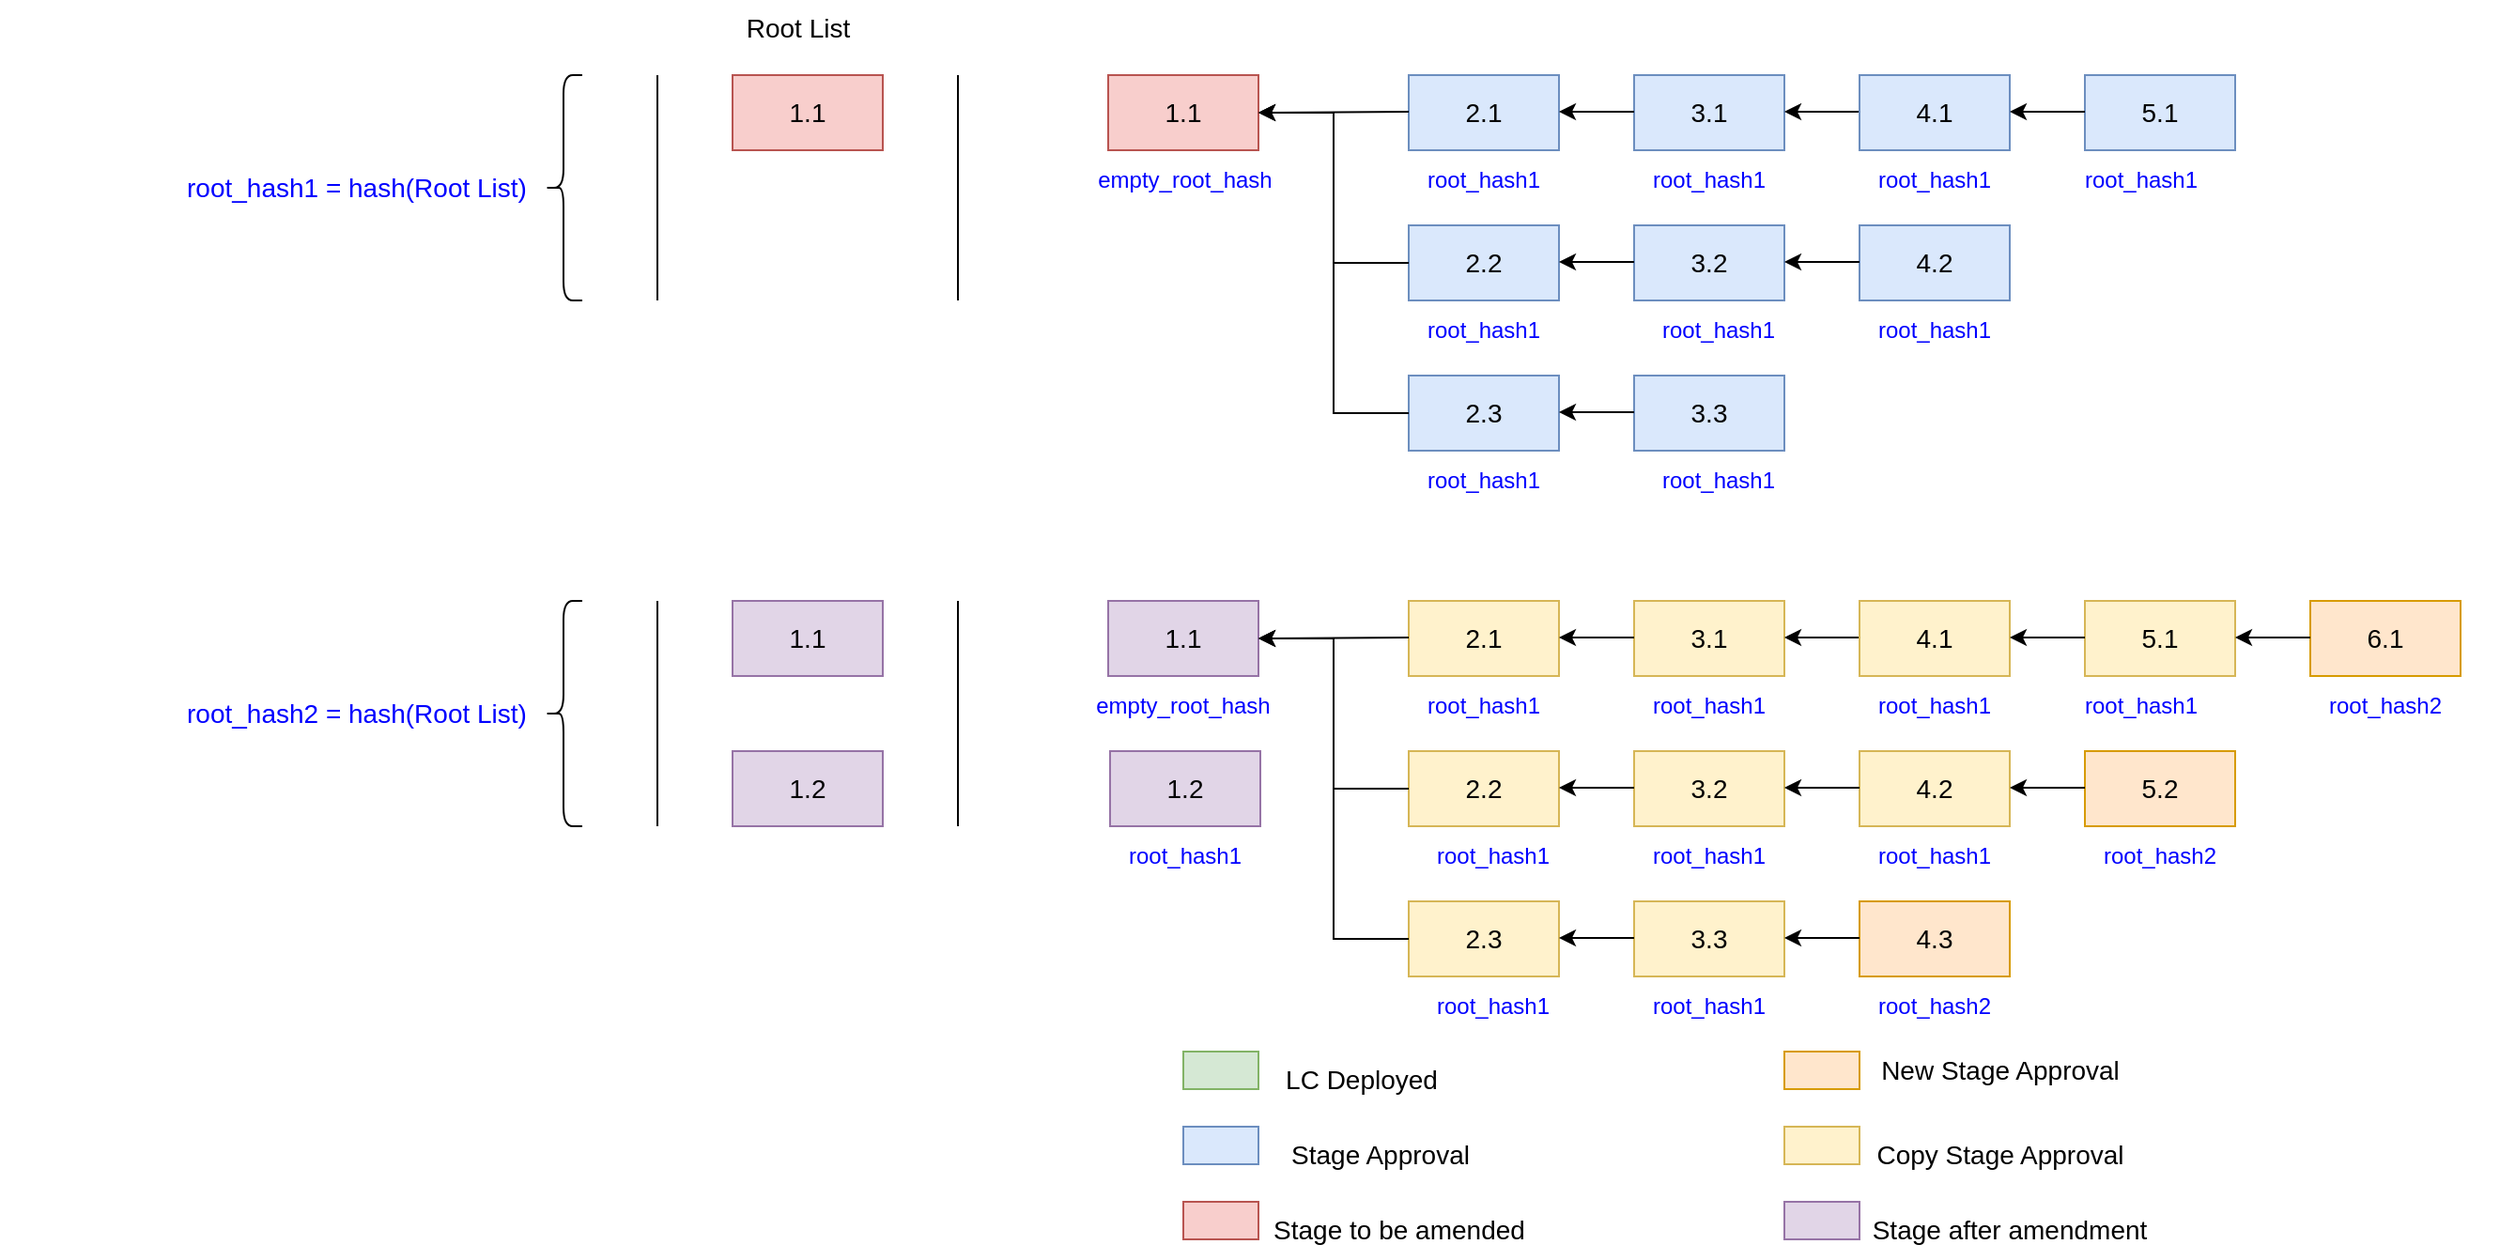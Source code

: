 <mxfile version="18.0.7" type="device"><diagram id="9ahsGjUvnghgpk4HFN8c" name="Page-1"><mxGraphModel dx="1855" dy="713" grid="1" gridSize="10" guides="1" tooltips="1" connect="1" arrows="1" fold="1" page="1" pageScale="1" pageWidth="850" pageHeight="1100" math="0" shadow="0"><root><mxCell id="0"/><mxCell id="1" parent="0"/><mxCell id="de37TaFGOWWzAti_uAGI-1" value="&lt;font style=&quot;font-size: 14px;&quot;&gt;1.1&lt;/font&gt;" style="rounded=0;whiteSpace=wrap;html=1;fillColor=#f8cecc;strokeColor=#b85450;" parent="1" vertex="1"><mxGeometry x="40" y="160" width="80" height="40" as="geometry"/></mxCell><mxCell id="de37TaFGOWWzAti_uAGI-2" value="&lt;font style=&quot;font-size: 14px;&quot;&gt;2.1&lt;/font&gt;" style="rounded=0;whiteSpace=wrap;html=1;fillColor=#dae8fc;strokeColor=#6c8ebf;" parent="1" vertex="1"><mxGeometry x="200" y="160" width="80" height="40" as="geometry"/></mxCell><mxCell id="de37TaFGOWWzAti_uAGI-3" value="&lt;font style=&quot;font-size: 14px;&quot;&gt;2.2&lt;/font&gt;" style="rounded=0;whiteSpace=wrap;html=1;fillColor=#dae8fc;strokeColor=#6c8ebf;" parent="1" vertex="1"><mxGeometry x="200" y="240" width="80" height="40" as="geometry"/></mxCell><mxCell id="de37TaFGOWWzAti_uAGI-4" value="&lt;font style=&quot;font-size: 14px;&quot;&gt;2.3&lt;/font&gt;" style="rounded=0;whiteSpace=wrap;html=1;fillColor=#dae8fc;strokeColor=#6c8ebf;" parent="1" vertex="1"><mxGeometry x="200" y="320" width="80" height="40" as="geometry"/></mxCell><mxCell id="de37TaFGOWWzAti_uAGI-5" value="&lt;font style=&quot;font-size: 14px;&quot;&gt;3.1&lt;/font&gt;" style="rounded=0;whiteSpace=wrap;html=1;fillColor=#dae8fc;strokeColor=#6c8ebf;" parent="1" vertex="1"><mxGeometry x="320" y="160" width="80" height="40" as="geometry"/></mxCell><mxCell id="de37TaFGOWWzAti_uAGI-6" value="&lt;font style=&quot;font-size: 14px;&quot;&gt;3.2&lt;/font&gt;" style="rounded=0;whiteSpace=wrap;html=1;fillColor=#dae8fc;strokeColor=#6c8ebf;" parent="1" vertex="1"><mxGeometry x="320" y="240" width="80" height="40" as="geometry"/></mxCell><mxCell id="de37TaFGOWWzAti_uAGI-7" value="&lt;font style=&quot;font-size: 14px;&quot;&gt;3.3&lt;/font&gt;" style="rounded=0;whiteSpace=wrap;html=1;fillColor=#dae8fc;strokeColor=#6c8ebf;" parent="1" vertex="1"><mxGeometry x="320" y="320" width="80" height="40" as="geometry"/></mxCell><mxCell id="de37TaFGOWWzAti_uAGI-14" value="" style="endArrow=classic;html=1;rounded=0;fontSize=14;entryX=1;entryY=0.5;entryDx=0;entryDy=0;" parent="1" target="de37TaFGOWWzAti_uAGI-1" edge="1"><mxGeometry width="50" height="50" relative="1" as="geometry"><mxPoint x="200" y="179.5" as="sourcePoint"/><mxPoint x="160" y="179.5" as="targetPoint"/></mxGeometry></mxCell><mxCell id="de37TaFGOWWzAti_uAGI-15" value="" style="endArrow=classic;html=1;rounded=0;fontSize=14;" parent="1" edge="1"><mxGeometry width="50" height="50" relative="1" as="geometry"><mxPoint x="320" y="179.5" as="sourcePoint"/><mxPoint x="280" y="179.5" as="targetPoint"/></mxGeometry></mxCell><mxCell id="de37TaFGOWWzAti_uAGI-16" value="" style="endArrow=classic;html=1;rounded=0;fontSize=14;" parent="1" edge="1"><mxGeometry width="50" height="50" relative="1" as="geometry"><mxPoint x="320" y="259.5" as="sourcePoint"/><mxPoint x="280" y="259.5" as="targetPoint"/></mxGeometry></mxCell><mxCell id="de37TaFGOWWzAti_uAGI-17" value="" style="endArrow=classic;html=1;rounded=0;fontSize=14;" parent="1" edge="1"><mxGeometry width="50" height="50" relative="1" as="geometry"><mxPoint x="320" y="339.5" as="sourcePoint"/><mxPoint x="280" y="339.5" as="targetPoint"/></mxGeometry></mxCell><mxCell id="de37TaFGOWWzAti_uAGI-19" value="" style="endArrow=classic;html=1;rounded=0;fontSize=14;" parent="1" edge="1"><mxGeometry width="50" height="50" relative="1" as="geometry"><mxPoint x="440" y="179.5" as="sourcePoint"/><mxPoint x="400" y="179.5" as="targetPoint"/></mxGeometry></mxCell><mxCell id="de37TaFGOWWzAti_uAGI-21" value="&lt;font style=&quot;font-size: 14px;&quot;&gt;4.1&lt;/font&gt;" style="rounded=0;whiteSpace=wrap;html=1;fillColor=#dae8fc;strokeColor=#6c8ebf;" parent="1" vertex="1"><mxGeometry x="440" y="160" width="80" height="40" as="geometry"/></mxCell><mxCell id="de37TaFGOWWzAti_uAGI-22" value="&lt;font style=&quot;font-size: 14px;&quot;&gt;4.2&lt;/font&gt;" style="rounded=0;whiteSpace=wrap;html=1;fillColor=#dae8fc;strokeColor=#6c8ebf;" parent="1" vertex="1"><mxGeometry x="440" y="240" width="80" height="40" as="geometry"/></mxCell><mxCell id="de37TaFGOWWzAti_uAGI-24" value="&lt;font style=&quot;font-size: 14px;&quot;&gt;5.1&lt;/font&gt;" style="rounded=0;whiteSpace=wrap;html=1;fillColor=#dae8fc;strokeColor=#6c8ebf;" parent="1" vertex="1"><mxGeometry x="560" y="160" width="80" height="40" as="geometry"/></mxCell><mxCell id="de37TaFGOWWzAti_uAGI-27" value="" style="endArrow=classic;html=1;rounded=0;fontSize=14;" parent="1" edge="1"><mxGeometry width="50" height="50" relative="1" as="geometry"><mxPoint x="440" y="259.5" as="sourcePoint"/><mxPoint x="400" y="259.5" as="targetPoint"/></mxGeometry></mxCell><mxCell id="de37TaFGOWWzAti_uAGI-31" value="" style="endArrow=classic;html=1;rounded=0;fontSize=14;" parent="1" edge="1"><mxGeometry width="50" height="50" relative="1" as="geometry"><mxPoint x="560" y="179.5" as="sourcePoint"/><mxPoint x="520" y="179.5" as="targetPoint"/></mxGeometry></mxCell><mxCell id="de37TaFGOWWzAti_uAGI-39" value="" style="endArrow=classic;html=1;rounded=0;fontSize=14;entryX=1;entryY=0.5;entryDx=0;entryDy=0;exitX=0;exitY=0.5;exitDx=0;exitDy=0;" parent="1" source="de37TaFGOWWzAti_uAGI-3" target="de37TaFGOWWzAti_uAGI-1" edge="1"><mxGeometry width="50" height="50" relative="1" as="geometry"><mxPoint x="170" y="279" as="sourcePoint"/><mxPoint x="130" y="279" as="targetPoint"/><Array as="points"><mxPoint x="160" y="260"/><mxPoint x="160" y="180"/></Array></mxGeometry></mxCell><mxCell id="de37TaFGOWWzAti_uAGI-40" value="" style="endArrow=classic;html=1;rounded=0;fontSize=14;entryX=1;entryY=0.5;entryDx=0;entryDy=0;exitX=0;exitY=0.5;exitDx=0;exitDy=0;" parent="1" source="de37TaFGOWWzAti_uAGI-4" target="de37TaFGOWWzAti_uAGI-1" edge="1"><mxGeometry width="50" height="50" relative="1" as="geometry"><mxPoint x="70" y="340" as="sourcePoint"/><mxPoint x="130" y="240" as="targetPoint"/><Array as="points"><mxPoint x="160" y="340"/><mxPoint x="160" y="260"/><mxPoint x="160" y="180"/></Array></mxGeometry></mxCell><mxCell id="de37TaFGOWWzAti_uAGI-49" value="" style="rounded=0;whiteSpace=wrap;html=1;fontSize=14;fillColor=#d5e8d4;strokeColor=#82b366;" parent="1" vertex="1"><mxGeometry x="80" y="680" width="40" height="20" as="geometry"/></mxCell><mxCell id="de37TaFGOWWzAti_uAGI-50" value="LC Deployed " style="text;html=1;strokeColor=none;fillColor=none;align=center;verticalAlign=middle;whiteSpace=wrap;rounded=0;fontSize=14;" parent="1" vertex="1"><mxGeometry x="80" y="680" width="190" height="30" as="geometry"/></mxCell><mxCell id="de37TaFGOWWzAti_uAGI-55" value="" style="rounded=0;whiteSpace=wrap;html=1;fontSize=14;fillColor=#dae8fc;strokeColor=#6c8ebf;" parent="1" vertex="1"><mxGeometry x="80" y="720" width="40" height="20" as="geometry"/></mxCell><mxCell id="de37TaFGOWWzAti_uAGI-56" value="" style="rounded=0;whiteSpace=wrap;html=1;fontSize=14;fillColor=#f8cecc;strokeColor=#b85450;" parent="1" vertex="1"><mxGeometry x="80" y="760" width="40" height="20" as="geometry"/></mxCell><mxCell id="de37TaFGOWWzAti_uAGI-57" value="Stage to be amended" style="text;html=1;strokeColor=none;fillColor=none;align=center;verticalAlign=middle;whiteSpace=wrap;rounded=0;fontSize=14;" parent="1" vertex="1"><mxGeometry x="100" y="760" width="190" height="30" as="geometry"/></mxCell><mxCell id="de37TaFGOWWzAti_uAGI-59" value="Stage Approval" style="text;html=1;strokeColor=none;fillColor=none;align=center;verticalAlign=middle;whiteSpace=wrap;rounded=0;fontSize=14;" parent="1" vertex="1"><mxGeometry x="90" y="720" width="190" height="30" as="geometry"/></mxCell><mxCell id="de37TaFGOWWzAti_uAGI-80" value="&lt;font style=&quot;font-size: 14px;&quot;&gt;1.1&lt;/font&gt;" style="rounded=0;whiteSpace=wrap;html=1;fillColor=#e1d5e7;strokeColor=#9673a6;" parent="1" vertex="1"><mxGeometry x="40" y="440" width="80" height="40" as="geometry"/></mxCell><mxCell id="de37TaFGOWWzAti_uAGI-81" value="&lt;font style=&quot;font-size: 14px;&quot;&gt;2.1&lt;/font&gt;" style="rounded=0;whiteSpace=wrap;html=1;fillColor=#fff2cc;strokeColor=#d6b656;" parent="1" vertex="1"><mxGeometry x="200" y="440" width="80" height="40" as="geometry"/></mxCell><mxCell id="de37TaFGOWWzAti_uAGI-82" value="&lt;font style=&quot;font-size: 14px;&quot;&gt;2.2&lt;/font&gt;" style="rounded=0;whiteSpace=wrap;html=1;fillColor=#fff2cc;strokeColor=#d6b656;" parent="1" vertex="1"><mxGeometry x="200" y="520" width="80" height="40" as="geometry"/></mxCell><mxCell id="de37TaFGOWWzAti_uAGI-83" value="&lt;font style=&quot;font-size: 14px;&quot;&gt;2.3&lt;/font&gt;" style="rounded=0;whiteSpace=wrap;html=1;fillColor=#fff2cc;strokeColor=#d6b656;" parent="1" vertex="1"><mxGeometry x="200" y="600" width="80" height="40" as="geometry"/></mxCell><mxCell id="de37TaFGOWWzAti_uAGI-84" value="&lt;font style=&quot;font-size: 14px;&quot;&gt;3.1&lt;/font&gt;" style="rounded=0;whiteSpace=wrap;html=1;fillColor=#fff2cc;strokeColor=#d6b656;" parent="1" vertex="1"><mxGeometry x="320" y="440" width="80" height="40" as="geometry"/></mxCell><mxCell id="de37TaFGOWWzAti_uAGI-85" value="&lt;font style=&quot;font-size: 14px;&quot;&gt;3.2&lt;/font&gt;" style="rounded=0;whiteSpace=wrap;html=1;fillColor=#fff2cc;strokeColor=#d6b656;" parent="1" vertex="1"><mxGeometry x="320" y="520" width="80" height="40" as="geometry"/></mxCell><mxCell id="de37TaFGOWWzAti_uAGI-86" value="&lt;font style=&quot;font-size: 14px;&quot;&gt;3.3&lt;/font&gt;" style="rounded=0;whiteSpace=wrap;html=1;fillColor=#fff2cc;strokeColor=#d6b656;" parent="1" vertex="1"><mxGeometry x="320" y="600" width="80" height="40" as="geometry"/></mxCell><mxCell id="de37TaFGOWWzAti_uAGI-87" value="" style="endArrow=classic;html=1;rounded=0;fontSize=14;entryX=1;entryY=0.5;entryDx=0;entryDy=0;" parent="1" target="de37TaFGOWWzAti_uAGI-80" edge="1"><mxGeometry width="50" height="50" relative="1" as="geometry"><mxPoint x="200" y="459.5" as="sourcePoint"/><mxPoint x="160" y="459.5" as="targetPoint"/></mxGeometry></mxCell><mxCell id="de37TaFGOWWzAti_uAGI-88" value="" style="endArrow=classic;html=1;rounded=0;fontSize=14;" parent="1" edge="1"><mxGeometry width="50" height="50" relative="1" as="geometry"><mxPoint x="320" y="459.5" as="sourcePoint"/><mxPoint x="280" y="459.5" as="targetPoint"/></mxGeometry></mxCell><mxCell id="de37TaFGOWWzAti_uAGI-89" value="" style="endArrow=classic;html=1;rounded=0;fontSize=14;" parent="1" edge="1"><mxGeometry width="50" height="50" relative="1" as="geometry"><mxPoint x="320" y="539.5" as="sourcePoint"/><mxPoint x="280" y="539.5" as="targetPoint"/></mxGeometry></mxCell><mxCell id="de37TaFGOWWzAti_uAGI-90" value="" style="endArrow=classic;html=1;rounded=0;fontSize=14;" parent="1" edge="1"><mxGeometry width="50" height="50" relative="1" as="geometry"><mxPoint x="320" y="619.5" as="sourcePoint"/><mxPoint x="280" y="619.5" as="targetPoint"/></mxGeometry></mxCell><mxCell id="de37TaFGOWWzAti_uAGI-91" value="" style="endArrow=classic;html=1;rounded=0;fontSize=14;" parent="1" edge="1"><mxGeometry width="50" height="50" relative="1" as="geometry"><mxPoint x="440" y="459.5" as="sourcePoint"/><mxPoint x="400" y="459.5" as="targetPoint"/></mxGeometry></mxCell><mxCell id="de37TaFGOWWzAti_uAGI-92" value="&lt;font style=&quot;font-size: 14px;&quot;&gt;4.1&lt;/font&gt;" style="rounded=0;whiteSpace=wrap;html=1;fillColor=#fff2cc;strokeColor=#d6b656;" parent="1" vertex="1"><mxGeometry x="440" y="440" width="80" height="40" as="geometry"/></mxCell><mxCell id="de37TaFGOWWzAti_uAGI-93" value="&lt;font style=&quot;font-size: 14px;&quot;&gt;4.2&lt;/font&gt;" style="rounded=0;whiteSpace=wrap;html=1;fillColor=#fff2cc;strokeColor=#d6b656;" parent="1" vertex="1"><mxGeometry x="440" y="520" width="80" height="40" as="geometry"/></mxCell><mxCell id="de37TaFGOWWzAti_uAGI-94" value="&lt;font style=&quot;font-size: 14px;&quot;&gt;5.1&lt;/font&gt;" style="rounded=0;whiteSpace=wrap;html=1;fillColor=#fff2cc;strokeColor=#d6b656;" parent="1" vertex="1"><mxGeometry x="560" y="440" width="80" height="40" as="geometry"/></mxCell><mxCell id="de37TaFGOWWzAti_uAGI-95" value="" style="endArrow=classic;html=1;rounded=0;fontSize=14;" parent="1" edge="1"><mxGeometry width="50" height="50" relative="1" as="geometry"><mxPoint x="440" y="539.5" as="sourcePoint"/><mxPoint x="400" y="539.5" as="targetPoint"/></mxGeometry></mxCell><mxCell id="de37TaFGOWWzAti_uAGI-96" value="" style="endArrow=classic;html=1;rounded=0;fontSize=14;" parent="1" edge="1"><mxGeometry width="50" height="50" relative="1" as="geometry"><mxPoint x="560" y="459.5" as="sourcePoint"/><mxPoint x="520" y="459.5" as="targetPoint"/></mxGeometry></mxCell><mxCell id="de37TaFGOWWzAti_uAGI-97" value="" style="endArrow=classic;html=1;rounded=0;fontSize=14;entryX=1;entryY=0.5;entryDx=0;entryDy=0;exitX=0;exitY=0.5;exitDx=0;exitDy=0;" parent="1" source="de37TaFGOWWzAti_uAGI-82" target="de37TaFGOWWzAti_uAGI-80" edge="1"><mxGeometry width="50" height="50" relative="1" as="geometry"><mxPoint x="170" y="559" as="sourcePoint"/><mxPoint x="130" y="559" as="targetPoint"/><Array as="points"><mxPoint x="160" y="540"/><mxPoint x="160" y="460"/></Array></mxGeometry></mxCell><mxCell id="de37TaFGOWWzAti_uAGI-98" value="" style="endArrow=classic;html=1;rounded=0;fontSize=14;entryX=1;entryY=0.5;entryDx=0;entryDy=0;exitX=0;exitY=0.5;exitDx=0;exitDy=0;" parent="1" source="de37TaFGOWWzAti_uAGI-83" target="de37TaFGOWWzAti_uAGI-80" edge="1"><mxGeometry width="50" height="50" relative="1" as="geometry"><mxPoint x="70" y="620" as="sourcePoint"/><mxPoint x="130" y="520" as="targetPoint"/><Array as="points"><mxPoint x="160" y="620"/><mxPoint x="160" y="540"/><mxPoint x="160" y="460"/></Array></mxGeometry></mxCell><mxCell id="de37TaFGOWWzAti_uAGI-101" value="" style="rounded=0;whiteSpace=wrap;html=1;fontSize=14;fillColor=#fff2cc;strokeColor=#d6b656;" parent="1" vertex="1"><mxGeometry x="400" y="720" width="40" height="20" as="geometry"/></mxCell><mxCell id="de37TaFGOWWzAti_uAGI-102" value="" style="rounded=0;whiteSpace=wrap;html=1;fontSize=14;fillColor=#e1d5e7;strokeColor=#9673a6;" parent="1" vertex="1"><mxGeometry x="400" y="760" width="40" height="20" as="geometry"/></mxCell><mxCell id="de37TaFGOWWzAti_uAGI-103" value="Stage after amendment" style="text;html=1;strokeColor=none;fillColor=none;align=center;verticalAlign=middle;whiteSpace=wrap;rounded=0;fontSize=14;" parent="1" vertex="1"><mxGeometry x="425" y="760" width="190" height="30" as="geometry"/></mxCell><mxCell id="de37TaFGOWWzAti_uAGI-104" value="Copy Stage Approval" style="text;html=1;strokeColor=none;fillColor=none;align=center;verticalAlign=middle;whiteSpace=wrap;rounded=0;fontSize=14;" parent="1" vertex="1"><mxGeometry x="420" y="720" width="190" height="30" as="geometry"/></mxCell><mxCell id="Jmx1qAhmCMJaWeJtZRUU-1" value="&lt;font style=&quot;font-size: 14px;&quot;&gt;1.2&lt;/font&gt;" style="rounded=0;whiteSpace=wrap;html=1;fillColor=#e1d5e7;strokeColor=#9673a6;" vertex="1" parent="1"><mxGeometry x="41" y="520" width="80" height="40" as="geometry"/></mxCell><mxCell id="Jmx1qAhmCMJaWeJtZRUU-2" value="" style="endArrow=none;html=1;rounded=0;" edge="1" parent="1"><mxGeometry width="50" height="50" relative="1" as="geometry"><mxPoint x="-40" y="280" as="sourcePoint"/><mxPoint x="-40" y="160" as="targetPoint"/></mxGeometry></mxCell><mxCell id="Jmx1qAhmCMJaWeJtZRUU-6" value="" style="endArrow=none;html=1;rounded=0;" edge="1" parent="1"><mxGeometry width="50" height="50" relative="1" as="geometry"><mxPoint x="-200" y="280" as="sourcePoint"/><mxPoint x="-200" y="160" as="targetPoint"/></mxGeometry></mxCell><mxCell id="Jmx1qAhmCMJaWeJtZRUU-7" value="&lt;font style=&quot;font-size: 14px;&quot;&gt;1.1&lt;/font&gt;" style="rounded=0;whiteSpace=wrap;html=1;fillColor=#f8cecc;strokeColor=#b85450;" vertex="1" parent="1"><mxGeometry x="-160" y="160" width="80" height="40" as="geometry"/></mxCell><mxCell id="Jmx1qAhmCMJaWeJtZRUU-8" value="&lt;font style=&quot;font-size: 14px;&quot;&gt;Root List&lt;/font&gt;" style="text;html=1;strokeColor=none;fillColor=none;align=center;verticalAlign=middle;whiteSpace=wrap;rounded=0;" vertex="1" parent="1"><mxGeometry x="-190" y="120" width="130" height="30" as="geometry"/></mxCell><mxCell id="Jmx1qAhmCMJaWeJtZRUU-9" value="" style="shape=curlyBracket;whiteSpace=wrap;html=1;rounded=1;fontSize=14;" vertex="1" parent="1"><mxGeometry x="-260" y="160" width="20" height="120" as="geometry"/></mxCell><mxCell id="Jmx1qAhmCMJaWeJtZRUU-10" value="&lt;font color=&quot;#0000FF&quot;&gt;root_hash1 = hash(Root List)&lt;/font&gt;" style="text;html=1;strokeColor=none;fillColor=none;align=center;verticalAlign=middle;whiteSpace=wrap;rounded=0;fontSize=14;" vertex="1" parent="1"><mxGeometry x="-550" y="205" width="380" height="30" as="geometry"/></mxCell><mxCell id="Jmx1qAhmCMJaWeJtZRUU-16" value="" style="endArrow=none;html=1;rounded=0;" edge="1" parent="1"><mxGeometry width="50" height="50" relative="1" as="geometry"><mxPoint x="-40" y="560" as="sourcePoint"/><mxPoint x="-40" y="440" as="targetPoint"/></mxGeometry></mxCell><mxCell id="Jmx1qAhmCMJaWeJtZRUU-17" value="" style="endArrow=none;html=1;rounded=0;" edge="1" parent="1"><mxGeometry width="50" height="50" relative="1" as="geometry"><mxPoint x="-200" y="560" as="sourcePoint"/><mxPoint x="-200" y="440" as="targetPoint"/></mxGeometry></mxCell><mxCell id="Jmx1qAhmCMJaWeJtZRUU-18" value="&lt;font style=&quot;font-size: 14px;&quot;&gt;1.1&lt;/font&gt;" style="rounded=0;whiteSpace=wrap;html=1;fillColor=#e1d5e7;strokeColor=#9673a6;" vertex="1" parent="1"><mxGeometry x="-160" y="440" width="80" height="40" as="geometry"/></mxCell><mxCell id="Jmx1qAhmCMJaWeJtZRUU-19" value="&lt;font style=&quot;font-size: 14px;&quot;&gt;1.2&lt;/font&gt;" style="rounded=0;whiteSpace=wrap;html=1;fillColor=#e1d5e7;strokeColor=#9673a6;" vertex="1" parent="1"><mxGeometry x="-160" y="520" width="80" height="40" as="geometry"/></mxCell><mxCell id="Jmx1qAhmCMJaWeJtZRUU-20" value="" style="shape=curlyBracket;whiteSpace=wrap;html=1;rounded=1;fontSize=14;" vertex="1" parent="1"><mxGeometry x="-260" y="440" width="20" height="120" as="geometry"/></mxCell><mxCell id="Jmx1qAhmCMJaWeJtZRUU-21" value="&lt;font color=&quot;#0000FF&quot;&gt;root_hash2 = hash(Root List)&lt;/font&gt;" style="text;html=1;strokeColor=none;fillColor=none;align=center;verticalAlign=middle;whiteSpace=wrap;rounded=0;fontSize=14;" vertex="1" parent="1"><mxGeometry x="-550" y="485" width="380" height="30" as="geometry"/></mxCell><mxCell id="Jmx1qAhmCMJaWeJtZRUU-22" value="&lt;font style=&quot;font-size: 12px;&quot;&gt;empty_root_hash&lt;/font&gt;" style="text;html=1;strokeColor=none;fillColor=none;align=center;verticalAlign=middle;whiteSpace=wrap;rounded=0;fontSize=14;fontColor=#0000FF;" vertex="1" parent="1"><mxGeometry x="21" y="200" width="120" height="30" as="geometry"/></mxCell><mxCell id="Jmx1qAhmCMJaWeJtZRUU-23" value="&lt;font style=&quot;font-size: 12px;&quot;&gt;root_hash1&lt;/font&gt;" style="text;html=1;strokeColor=none;fillColor=none;align=center;verticalAlign=middle;whiteSpace=wrap;rounded=0;fontSize=14;fontColor=#0000FF;" vertex="1" parent="1"><mxGeometry x="180" y="200" width="120" height="30" as="geometry"/></mxCell><mxCell id="Jmx1qAhmCMJaWeJtZRUU-24" value="&lt;font style=&quot;font-size: 12px;&quot;&gt;root_hash1&lt;/font&gt;" style="text;html=1;strokeColor=none;fillColor=none;align=center;verticalAlign=middle;whiteSpace=wrap;rounded=0;fontSize=14;fontColor=#0000FF;" vertex="1" parent="1"><mxGeometry x="300" y="200" width="120" height="30" as="geometry"/></mxCell><mxCell id="Jmx1qAhmCMJaWeJtZRUU-25" value="&lt;font style=&quot;font-size: 12px;&quot;&gt;root_hash1&lt;/font&gt;" style="text;html=1;strokeColor=none;fillColor=none;align=center;verticalAlign=middle;whiteSpace=wrap;rounded=0;fontSize=14;fontColor=#0000FF;" vertex="1" parent="1"><mxGeometry x="420" y="200" width="120" height="30" as="geometry"/></mxCell><mxCell id="Jmx1qAhmCMJaWeJtZRUU-26" value="&lt;font style=&quot;font-size: 12px;&quot;&gt;root_hash1&lt;/font&gt;" style="text;html=1;strokeColor=none;fillColor=none;align=center;verticalAlign=middle;whiteSpace=wrap;rounded=0;fontSize=14;fontColor=#0000FF;" vertex="1" parent="1"><mxGeometry x="530" y="200" width="120" height="30" as="geometry"/></mxCell><mxCell id="Jmx1qAhmCMJaWeJtZRUU-27" value="&lt;font style=&quot;font-size: 12px;&quot;&gt;root_hash1&lt;/font&gt;" style="text;html=1;strokeColor=none;fillColor=none;align=center;verticalAlign=middle;whiteSpace=wrap;rounded=0;fontSize=14;fontColor=#0000FF;" vertex="1" parent="1"><mxGeometry x="180" y="280" width="120" height="30" as="geometry"/></mxCell><mxCell id="Jmx1qAhmCMJaWeJtZRUU-28" value="&lt;font style=&quot;font-size: 12px;&quot;&gt;root_hash1&lt;/font&gt;" style="text;html=1;strokeColor=none;fillColor=none;align=center;verticalAlign=middle;whiteSpace=wrap;rounded=0;fontSize=14;fontColor=#0000FF;" vertex="1" parent="1"><mxGeometry x="305" y="280" width="120" height="30" as="geometry"/></mxCell><mxCell id="Jmx1qAhmCMJaWeJtZRUU-29" value="&lt;font style=&quot;font-size: 12px;&quot;&gt;root_hash1&lt;/font&gt;" style="text;html=1;strokeColor=none;fillColor=none;align=center;verticalAlign=middle;whiteSpace=wrap;rounded=0;fontSize=14;fontColor=#0000FF;" vertex="1" parent="1"><mxGeometry x="420" y="280" width="120" height="30" as="geometry"/></mxCell><mxCell id="Jmx1qAhmCMJaWeJtZRUU-30" value="&lt;font style=&quot;font-size: 12px;&quot;&gt;root_hash1&lt;/font&gt;" style="text;html=1;strokeColor=none;fillColor=none;align=center;verticalAlign=middle;whiteSpace=wrap;rounded=0;fontSize=14;fontColor=#0000FF;" vertex="1" parent="1"><mxGeometry x="180" y="360" width="120" height="30" as="geometry"/></mxCell><mxCell id="Jmx1qAhmCMJaWeJtZRUU-31" value="&lt;font style=&quot;font-size: 12px;&quot;&gt;root_hash1&lt;/font&gt;" style="text;html=1;strokeColor=none;fillColor=none;align=center;verticalAlign=middle;whiteSpace=wrap;rounded=0;fontSize=14;fontColor=#0000FF;" vertex="1" parent="1"><mxGeometry x="305" y="360" width="120" height="30" as="geometry"/></mxCell><mxCell id="Jmx1qAhmCMJaWeJtZRUU-32" value="&lt;font style=&quot;font-size: 12px;&quot;&gt;empty_root_hash&lt;/font&gt;" style="text;html=1;strokeColor=none;fillColor=none;align=center;verticalAlign=middle;whiteSpace=wrap;rounded=0;fontSize=14;fontColor=#0000FF;" vertex="1" parent="1"><mxGeometry x="20" y="480" width="120" height="30" as="geometry"/></mxCell><mxCell id="Jmx1qAhmCMJaWeJtZRUU-33" value="&lt;font style=&quot;font-size: 12px;&quot;&gt;root_hash1&lt;/font&gt;" style="text;html=1;strokeColor=none;fillColor=none;align=center;verticalAlign=middle;whiteSpace=wrap;rounded=0;fontSize=14;fontColor=#0000FF;" vertex="1" parent="1"><mxGeometry x="21" y="560" width="120" height="30" as="geometry"/></mxCell><mxCell id="Jmx1qAhmCMJaWeJtZRUU-34" value="&lt;font style=&quot;font-size: 12px;&quot;&gt;root_hash1&lt;/font&gt;" style="text;html=1;strokeColor=none;fillColor=none;align=center;verticalAlign=middle;whiteSpace=wrap;rounded=0;fontSize=14;fontColor=#0000FF;" vertex="1" parent="1"><mxGeometry x="180" y="480" width="120" height="30" as="geometry"/></mxCell><mxCell id="Jmx1qAhmCMJaWeJtZRUU-35" value="&lt;font style=&quot;font-size: 12px;&quot;&gt;root_hash1&lt;/font&gt;" style="text;html=1;strokeColor=none;fillColor=none;align=center;verticalAlign=middle;whiteSpace=wrap;rounded=0;fontSize=14;fontColor=#0000FF;" vertex="1" parent="1"><mxGeometry x="300" y="480" width="120" height="30" as="geometry"/></mxCell><mxCell id="Jmx1qAhmCMJaWeJtZRUU-36" value="&lt;font style=&quot;font-size: 12px;&quot;&gt;root_hash1&lt;/font&gt;" style="text;html=1;strokeColor=none;fillColor=none;align=center;verticalAlign=middle;whiteSpace=wrap;rounded=0;fontSize=14;fontColor=#0000FF;" vertex="1" parent="1"><mxGeometry x="420" y="480" width="120" height="30" as="geometry"/></mxCell><mxCell id="Jmx1qAhmCMJaWeJtZRUU-37" value="&lt;font style=&quot;font-size: 12px;&quot;&gt;root_hash1&lt;/font&gt;" style="text;html=1;strokeColor=none;fillColor=none;align=center;verticalAlign=middle;whiteSpace=wrap;rounded=0;fontSize=14;fontColor=#0000FF;" vertex="1" parent="1"><mxGeometry x="530" y="480" width="120" height="30" as="geometry"/></mxCell><mxCell id="Jmx1qAhmCMJaWeJtZRUU-38" value="&lt;font style=&quot;font-size: 12px;&quot;&gt;root_hash1&lt;/font&gt;" style="text;html=1;strokeColor=none;fillColor=none;align=center;verticalAlign=middle;whiteSpace=wrap;rounded=0;fontSize=14;fontColor=#0000FF;" vertex="1" parent="1"><mxGeometry x="185" y="560" width="120" height="30" as="geometry"/></mxCell><mxCell id="Jmx1qAhmCMJaWeJtZRUU-39" value="&lt;font style=&quot;font-size: 12px;&quot;&gt;root_hash1&lt;/font&gt;" style="text;html=1;strokeColor=none;fillColor=none;align=center;verticalAlign=middle;whiteSpace=wrap;rounded=0;fontSize=14;fontColor=#0000FF;" vertex="1" parent="1"><mxGeometry x="300" y="560" width="120" height="30" as="geometry"/></mxCell><mxCell id="Jmx1qAhmCMJaWeJtZRUU-40" value="&lt;font style=&quot;font-size: 12px;&quot;&gt;root_hash1&lt;/font&gt;" style="text;html=1;strokeColor=none;fillColor=none;align=center;verticalAlign=middle;whiteSpace=wrap;rounded=0;fontSize=14;fontColor=#0000FF;" vertex="1" parent="1"><mxGeometry x="420" y="560" width="120" height="30" as="geometry"/></mxCell><mxCell id="Jmx1qAhmCMJaWeJtZRUU-41" value="&lt;font style=&quot;font-size: 12px;&quot;&gt;root_hash1&lt;/font&gt;" style="text;html=1;strokeColor=none;fillColor=none;align=center;verticalAlign=middle;whiteSpace=wrap;rounded=0;fontSize=14;fontColor=#0000FF;" vertex="1" parent="1"><mxGeometry x="185" y="640" width="120" height="30" as="geometry"/></mxCell><mxCell id="Jmx1qAhmCMJaWeJtZRUU-42" value="&lt;font style=&quot;font-size: 12px;&quot;&gt;root_hash1&lt;/font&gt;" style="text;html=1;strokeColor=none;fillColor=none;align=center;verticalAlign=middle;whiteSpace=wrap;rounded=0;fontSize=14;fontColor=#0000FF;" vertex="1" parent="1"><mxGeometry x="300" y="640" width="120" height="30" as="geometry"/></mxCell><mxCell id="Jmx1qAhmCMJaWeJtZRUU-43" value="&lt;font style=&quot;font-size: 14px;&quot;&gt;6.1&lt;/font&gt;" style="rounded=0;whiteSpace=wrap;html=1;fillColor=#ffe6cc;strokeColor=#d79b00;" vertex="1" parent="1"><mxGeometry x="680" y="440" width="80" height="40" as="geometry"/></mxCell><mxCell id="Jmx1qAhmCMJaWeJtZRUU-44" value="&lt;font style=&quot;font-size: 14px;&quot;&gt;5.2&lt;/font&gt;" style="rounded=0;whiteSpace=wrap;html=1;fillColor=#ffe6cc;strokeColor=#d79b00;" vertex="1" parent="1"><mxGeometry x="560" y="520" width="80" height="40" as="geometry"/></mxCell><mxCell id="Jmx1qAhmCMJaWeJtZRUU-45" value="&lt;font style=&quot;font-size: 14px;&quot;&gt;4.3&lt;/font&gt;" style="rounded=0;whiteSpace=wrap;html=1;fillColor=#ffe6cc;strokeColor=#d79b00;" vertex="1" parent="1"><mxGeometry x="440" y="600" width="80" height="40" as="geometry"/></mxCell><mxCell id="Jmx1qAhmCMJaWeJtZRUU-46" value="" style="endArrow=classic;html=1;rounded=0;fontSize=14;" edge="1" parent="1"><mxGeometry width="50" height="50" relative="1" as="geometry"><mxPoint x="560" y="539.5" as="sourcePoint"/><mxPoint x="520" y="539.5" as="targetPoint"/></mxGeometry></mxCell><mxCell id="Jmx1qAhmCMJaWeJtZRUU-48" value="" style="endArrow=classic;html=1;rounded=0;fontSize=14;" edge="1" parent="1"><mxGeometry width="50" height="50" relative="1" as="geometry"><mxPoint x="440" y="619.5" as="sourcePoint"/><mxPoint x="400" y="619.5" as="targetPoint"/></mxGeometry></mxCell><mxCell id="Jmx1qAhmCMJaWeJtZRUU-49" value="" style="endArrow=classic;html=1;rounded=0;fontSize=14;" edge="1" parent="1"><mxGeometry width="50" height="50" relative="1" as="geometry"><mxPoint x="680" y="459.5" as="sourcePoint"/><mxPoint x="640" y="459.5" as="targetPoint"/></mxGeometry></mxCell><mxCell id="Jmx1qAhmCMJaWeJtZRUU-50" style="edgeStyle=orthogonalEdgeStyle;rounded=0;orthogonalLoop=1;jettySize=auto;html=1;exitX=0.5;exitY=1;exitDx=0;exitDy=0;fontSize=12;fontColor=#0000FF;fillColor=#ffe6cc;strokeColor=#d79b00;" edge="1" parent="1" source="Jmx1qAhmCMJaWeJtZRUU-45" target="Jmx1qAhmCMJaWeJtZRUU-45"><mxGeometry relative="1" as="geometry"/></mxCell><mxCell id="Jmx1qAhmCMJaWeJtZRUU-51" value="&lt;font style=&quot;font-size: 12px;&quot;&gt;root_hash2&lt;/font&gt;" style="text;html=1;strokeColor=none;fillColor=none;align=center;verticalAlign=middle;whiteSpace=wrap;rounded=0;fontSize=14;fontColor=#0000FF;" vertex="1" parent="1"><mxGeometry x="660" y="480" width="120" height="30" as="geometry"/></mxCell><mxCell id="Jmx1qAhmCMJaWeJtZRUU-52" value="&lt;font style=&quot;font-size: 12px;&quot;&gt;root_hash2&lt;/font&gt;" style="text;html=1;strokeColor=none;fillColor=none;align=center;verticalAlign=middle;whiteSpace=wrap;rounded=0;fontSize=14;fontColor=#0000FF;" vertex="1" parent="1"><mxGeometry x="540" y="560" width="120" height="30" as="geometry"/></mxCell><mxCell id="Jmx1qAhmCMJaWeJtZRUU-53" value="&lt;font style=&quot;font-size: 12px;&quot;&gt;root_hash2&lt;/font&gt;" style="text;html=1;strokeColor=none;fillColor=none;align=center;verticalAlign=middle;whiteSpace=wrap;rounded=0;fontSize=14;fontColor=#0000FF;" vertex="1" parent="1"><mxGeometry x="420" y="640" width="120" height="30" as="geometry"/></mxCell><mxCell id="Jmx1qAhmCMJaWeJtZRUU-54" value="" style="rounded=0;whiteSpace=wrap;html=1;fontSize=14;fillColor=#ffe6cc;strokeColor=#d79b00;" vertex="1" parent="1"><mxGeometry x="400" y="680" width="40" height="20" as="geometry"/></mxCell><mxCell id="Jmx1qAhmCMJaWeJtZRUU-55" value="New Stage Approval" style="text;html=1;strokeColor=none;fillColor=none;align=center;verticalAlign=middle;whiteSpace=wrap;rounded=0;fontSize=14;" vertex="1" parent="1"><mxGeometry x="420" y="675" width="190" height="30" as="geometry"/></mxCell></root></mxGraphModel></diagram></mxfile>